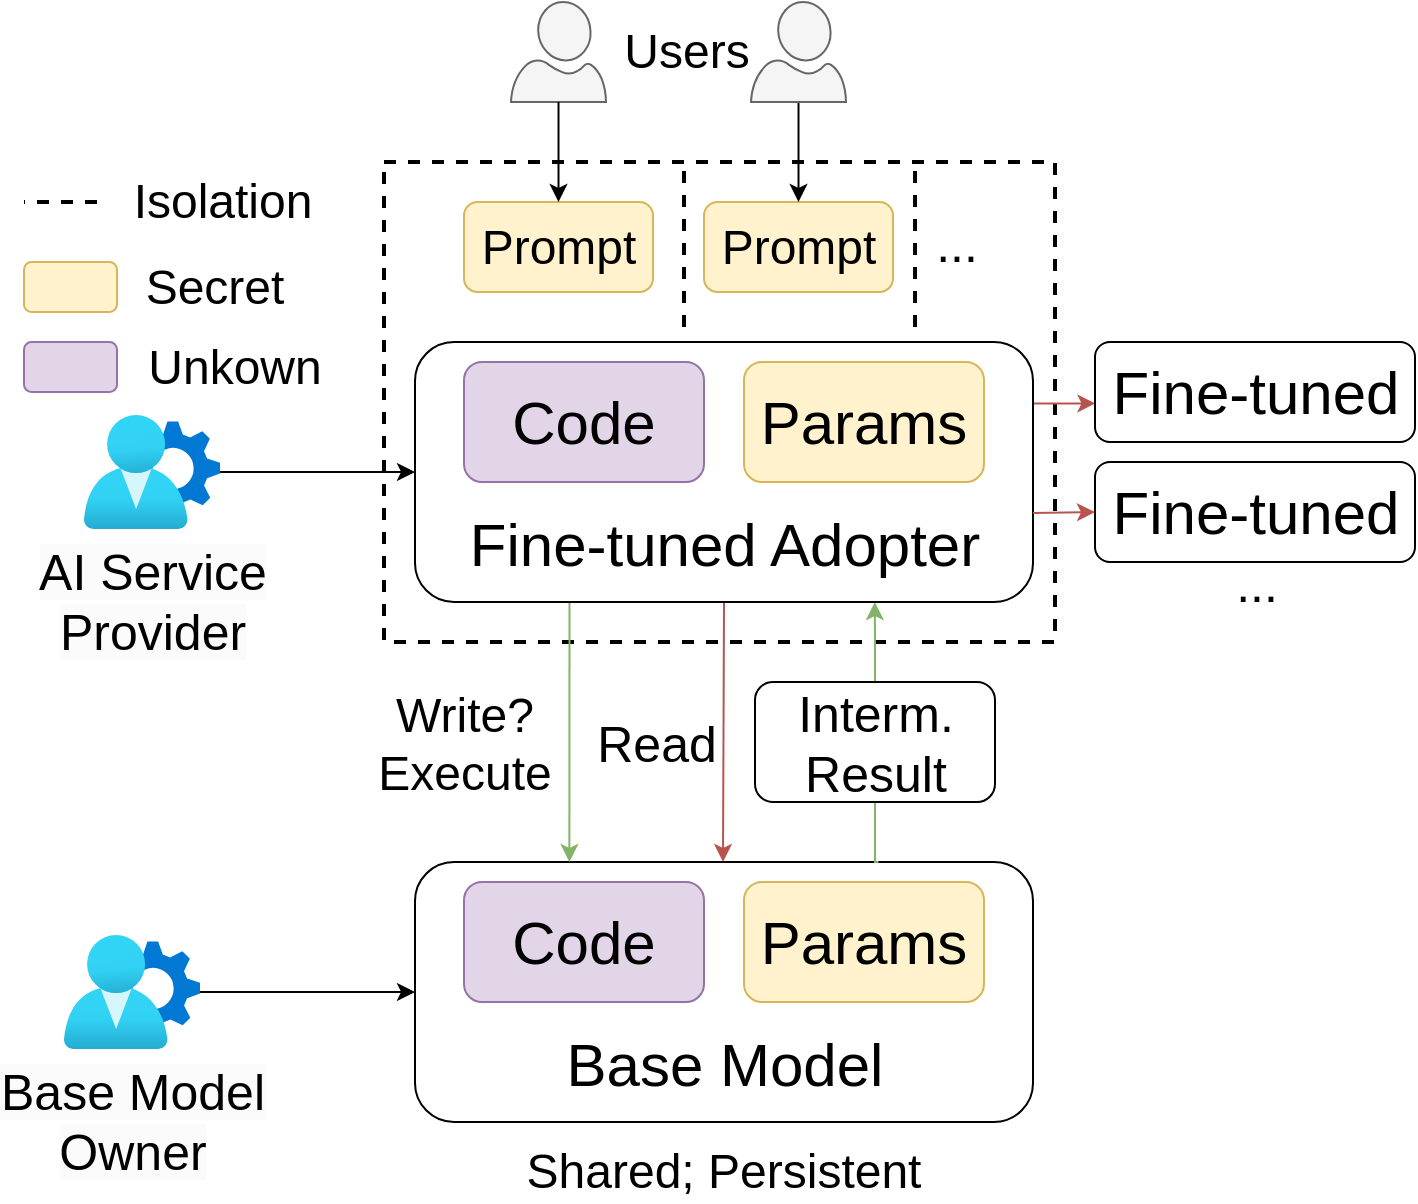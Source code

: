 <mxfile version="24.4.4" type="github">
  <diagram name="Page-1" id="tVlb1hCqaPR-rbHtqW7a">
    <mxGraphModel dx="1755" dy="1054" grid="1" gridSize="10" guides="1" tooltips="1" connect="1" arrows="1" fold="1" page="1" pageScale="1" pageWidth="827" pageHeight="1169" math="0" shadow="0">
      <root>
        <mxCell id="0" />
        <mxCell id="1" parent="0" />
        <mxCell id="DMK1qTnUyBnig59ltbHP-12" value="" style="rounded=0;whiteSpace=wrap;html=1;fillColor=none;dashed=1;strokeWidth=2;" vertex="1" parent="1">
          <mxGeometry x="250" y="570" width="335.5" height="240" as="geometry" />
        </mxCell>
        <mxCell id="DMK1qTnUyBnig59ltbHP-24" style="edgeStyle=orthogonalEdgeStyle;rounded=0;orthogonalLoop=1;jettySize=auto;html=1;entryX=0.744;entryY=1;entryDx=0;entryDy=0;exitX=0.5;exitY=0;exitDx=0;exitDy=0;entryPerimeter=0;fillColor=#d5e8d4;strokeColor=#82b366;" edge="1" parent="1" source="DMK1qTnUyBnig59ltbHP-28" target="DMK1qTnUyBnig59ltbHP-8">
          <mxGeometry relative="1" as="geometry">
            <Array as="points" />
          </mxGeometry>
        </mxCell>
        <mxCell id="DMK1qTnUyBnig59ltbHP-2" value="&lt;div&gt;&lt;font style=&quot;font-size: 30px;&quot;&gt;&lt;br&gt;&lt;/font&gt;&lt;/div&gt;&lt;font style=&quot;font-size: 30px;&quot;&gt;&lt;div&gt;&lt;font style=&quot;font-size: 30px;&quot;&gt;&lt;br&gt;&lt;/font&gt;&lt;/div&gt;Base Model&lt;/font&gt;" style="rounded=1;whiteSpace=wrap;html=1;fillColor=none;" vertex="1" parent="1">
          <mxGeometry x="265.5" y="920" width="309" height="130" as="geometry" />
        </mxCell>
        <mxCell id="DMK1qTnUyBnig59ltbHP-5" value="&lt;font style=&quot;font-size: 30px;&quot;&gt;Code&lt;/font&gt;" style="rounded=1;whiteSpace=wrap;html=1;fillColor=#e1d5e7;strokeColor=#9673a6;" vertex="1" parent="1">
          <mxGeometry x="290" y="930" width="120" height="60" as="geometry" />
        </mxCell>
        <mxCell id="DMK1qTnUyBnig59ltbHP-6" value="&lt;font style=&quot;font-size: 30px;&quot;&gt;Params&lt;/font&gt;" style="rounded=1;whiteSpace=wrap;html=1;fillColor=#fff2cc;strokeColor=#d6b656;" vertex="1" parent="1">
          <mxGeometry x="430" y="930" width="120" height="60" as="geometry" />
        </mxCell>
        <mxCell id="DMK1qTnUyBnig59ltbHP-7" value="&lt;font style=&quot;font-size: 24px;&quot;&gt;Shared; Persistent&lt;/font&gt;" style="text;html=1;align=center;verticalAlign=middle;whiteSpace=wrap;rounded=0;" vertex="1" parent="1">
          <mxGeometry x="275" y="1060" width="290" height="30" as="geometry" />
        </mxCell>
        <mxCell id="DMK1qTnUyBnig59ltbHP-14" style="edgeStyle=orthogonalEdgeStyle;rounded=0;orthogonalLoop=1;jettySize=auto;html=1;entryX=0.25;entryY=0;entryDx=0;entryDy=0;exitX=0.25;exitY=1;exitDx=0;exitDy=0;fontColor=none;noLabel=1;fillColor=#d5e8d4;strokeColor=#82b366;" edge="1" parent="1" source="DMK1qTnUyBnig59ltbHP-8" target="DMK1qTnUyBnig59ltbHP-2">
          <mxGeometry relative="1" as="geometry">
            <Array as="points">
              <mxPoint x="342.5" y="920" />
            </Array>
          </mxGeometry>
        </mxCell>
        <mxCell id="DMK1qTnUyBnig59ltbHP-15" value="&lt;font style=&quot;font-size: 24px;&quot;&gt;Write?&lt;/font&gt;&lt;div&gt;&lt;span style=&quot;font-size: 24px;&quot;&gt;Execute&lt;/span&gt;&lt;/div&gt;" style="edgeLabel;html=1;align=center;verticalAlign=middle;resizable=0;points=[];labelBackgroundColor=none;" vertex="1" connectable="0" parent="DMK1qTnUyBnig59ltbHP-14">
          <mxGeometry x="-0.239" y="3" relative="1" as="geometry">
            <mxPoint x="-56" y="21" as="offset" />
          </mxGeometry>
        </mxCell>
        <mxCell id="DMK1qTnUyBnig59ltbHP-18" style="edgeStyle=orthogonalEdgeStyle;rounded=0;orthogonalLoop=1;jettySize=auto;html=1;entryX=0.75;entryY=0;entryDx=0;entryDy=0;exitX=0.5;exitY=1;exitDx=0;exitDy=0;fillColor=#f8cecc;strokeColor=#b85450;" edge="1" parent="1" source="DMK1qTnUyBnig59ltbHP-8">
          <mxGeometry relative="1" as="geometry">
            <mxPoint x="419.5" y="770" as="sourcePoint" />
            <mxPoint x="419.5" y="920" as="targetPoint" />
          </mxGeometry>
        </mxCell>
        <mxCell id="DMK1qTnUyBnig59ltbHP-19" value="&lt;font style=&quot;font-size: 25px;&quot;&gt;Read&lt;/font&gt;" style="edgeLabel;html=1;align=center;verticalAlign=middle;resizable=0;points=[];labelBackgroundColor=none;" vertex="1" connectable="0" parent="DMK1qTnUyBnig59ltbHP-18">
          <mxGeometry x="-0.629" y="2" relative="1" as="geometry">
            <mxPoint x="-36" y="46" as="offset" />
          </mxGeometry>
        </mxCell>
        <mxCell id="DMK1qTnUyBnig59ltbHP-22" style="edgeStyle=orthogonalEdgeStyle;rounded=0;orthogonalLoop=1;jettySize=auto;html=1;entryX=0.001;entryY=0.614;entryDx=0;entryDy=0;entryPerimeter=0;fillColor=#f8cecc;strokeColor=#b85450;" edge="1" parent="1" source="DMK1qTnUyBnig59ltbHP-8" target="DMK1qTnUyBnig59ltbHP-20">
          <mxGeometry relative="1" as="geometry">
            <Array as="points">
              <mxPoint x="605.5" y="690" />
            </Array>
          </mxGeometry>
        </mxCell>
        <mxCell id="DMK1qTnUyBnig59ltbHP-8" value="&lt;div&gt;&lt;font style=&quot;font-size: 30px;&quot;&gt;&lt;br&gt;&lt;/font&gt;&lt;/div&gt;&lt;font style=&quot;font-size: 30px;&quot;&gt;&lt;div&gt;&lt;font style=&quot;font-size: 30px;&quot;&gt;&lt;br&gt;&lt;/font&gt;&lt;/div&gt;Fine-tuned Adopter&lt;/font&gt;" style="rounded=1;whiteSpace=wrap;html=1;fillColor=none;" vertex="1" parent="1">
          <mxGeometry x="265.5" y="660" width="309" height="130" as="geometry" />
        </mxCell>
        <mxCell id="DMK1qTnUyBnig59ltbHP-9" value="&lt;font style=&quot;font-size: 30px;&quot;&gt;Code&lt;/font&gt;" style="rounded=1;whiteSpace=wrap;html=1;fillColor=#e1d5e7;strokeColor=#9673a6;" vertex="1" parent="1">
          <mxGeometry x="290" y="670" width="120" height="60" as="geometry" />
        </mxCell>
        <mxCell id="DMK1qTnUyBnig59ltbHP-10" value="&lt;font style=&quot;font-size: 30px;&quot;&gt;Params&lt;/font&gt;" style="rounded=1;whiteSpace=wrap;html=1;fillColor=#fff2cc;strokeColor=#d6b656;" vertex="1" parent="1">
          <mxGeometry x="430" y="670" width="120" height="60" as="geometry" />
        </mxCell>
        <mxCell id="DMK1qTnUyBnig59ltbHP-13" value="&lt;font style=&quot;font-size: 25px;&quot;&gt;...&lt;/font&gt;" style="text;html=1;align=center;verticalAlign=middle;resizable=0;points=[];autosize=1;strokeColor=none;fillColor=none;fontSize=11;" vertex="1" parent="1">
          <mxGeometry x="665.5" y="760" width="40" height="40" as="geometry" />
        </mxCell>
        <mxCell id="DMK1qTnUyBnig59ltbHP-20" value="&lt;div&gt;&lt;span style=&quot;background-color: initial; font-size: 30px;&quot;&gt;Fine-tuned&lt;/span&gt;&lt;br&gt;&lt;/div&gt;" style="rounded=1;whiteSpace=wrap;html=1;fillColor=none;" vertex="1" parent="1">
          <mxGeometry x="605.5" y="660" width="160" height="50" as="geometry" />
        </mxCell>
        <mxCell id="DMK1qTnUyBnig59ltbHP-21" value="&lt;div&gt;&lt;span style=&quot;background-color: initial; font-size: 30px;&quot;&gt;Fine-tuned&lt;/span&gt;&lt;br&gt;&lt;/div&gt;" style="rounded=1;whiteSpace=wrap;html=1;fillColor=none;" vertex="1" parent="1">
          <mxGeometry x="605.5" y="720" width="160" height="50" as="geometry" />
        </mxCell>
        <mxCell id="DMK1qTnUyBnig59ltbHP-23" style="edgeStyle=orthogonalEdgeStyle;rounded=0;orthogonalLoop=1;jettySize=auto;html=1;entryX=0;entryY=0.5;entryDx=0;entryDy=0;fillColor=#f8cecc;strokeColor=#b85450;" edge="1" parent="1" target="DMK1qTnUyBnig59ltbHP-21">
          <mxGeometry relative="1" as="geometry">
            <mxPoint x="574.5" y="745.5" as="sourcePoint" />
            <mxPoint x="605.5" y="745.5" as="targetPoint" />
            <Array as="points">
              <mxPoint x="605.5" y="745" />
            </Array>
          </mxGeometry>
        </mxCell>
        <mxCell id="DMK1qTnUyBnig59ltbHP-29" value="" style="edgeStyle=orthogonalEdgeStyle;rounded=0;orthogonalLoop=1;jettySize=auto;html=1;entryX=0.5;entryY=1;entryDx=0;entryDy=0;exitX=0.75;exitY=0;exitDx=0;exitDy=0;fillColor=#d5e8d4;strokeColor=#82b366;endArrow=none;endFill=0;" edge="1" parent="1" source="DMK1qTnUyBnig59ltbHP-2" target="DMK1qTnUyBnig59ltbHP-28">
          <mxGeometry relative="1" as="geometry">
            <mxPoint x="497.5" y="920" as="sourcePoint" />
            <mxPoint x="495.5" y="790" as="targetPoint" />
            <Array as="points">
              <mxPoint x="495.5" y="920" />
            </Array>
          </mxGeometry>
        </mxCell>
        <mxCell id="DMK1qTnUyBnig59ltbHP-28" value="&lt;font style=&quot;font-size: 25px;&quot;&gt;Interm.&lt;br&gt;Result&lt;/font&gt;" style="rounded=1;whiteSpace=wrap;html=1;fillColor=none;" vertex="1" parent="1">
          <mxGeometry x="435.5" y="830" width="120" height="60" as="geometry" />
        </mxCell>
        <mxCell id="DMK1qTnUyBnig59ltbHP-30" value="&lt;font style=&quot;font-size: 24px;&quot;&gt;Prompt&lt;/font&gt;" style="rounded=1;whiteSpace=wrap;html=1;fillColor=#fff2cc;strokeColor=#d6b656;" vertex="1" parent="1">
          <mxGeometry x="290" y="590" width="94.5" height="45" as="geometry" />
        </mxCell>
        <mxCell id="DMK1qTnUyBnig59ltbHP-31" value="&lt;font style=&quot;font-size: 24px;&quot;&gt;Prompt&lt;/font&gt;" style="rounded=1;whiteSpace=wrap;html=1;fillColor=#fff2cc;strokeColor=#d6b656;" vertex="1" parent="1">
          <mxGeometry x="410" y="590" width="94.5" height="45" as="geometry" />
        </mxCell>
        <mxCell id="DMK1qTnUyBnig59ltbHP-33" value="&lt;font style=&quot;font-size: 25px;&quot;&gt;...&lt;/font&gt;" style="text;html=1;align=center;verticalAlign=middle;resizable=0;points=[];autosize=1;strokeColor=none;fillColor=none;fontSize=11;" vertex="1" parent="1">
          <mxGeometry x="515.5" y="590" width="40" height="40" as="geometry" />
        </mxCell>
        <mxCell id="DMK1qTnUyBnig59ltbHP-40" style="edgeStyle=orthogonalEdgeStyle;rounded=0;orthogonalLoop=1;jettySize=auto;html=1;" edge="1" parent="1" source="DMK1qTnUyBnig59ltbHP-36" target="DMK1qTnUyBnig59ltbHP-31">
          <mxGeometry relative="1" as="geometry" />
        </mxCell>
        <mxCell id="DMK1qTnUyBnig59ltbHP-36" value="" style="verticalLabelPosition=bottom;html=1;verticalAlign=top;align=center;strokeColor=#666666;fillColor=#f5f5f5;shape=mxgraph.azure.user;fontColor=#333333;" vertex="1" parent="1">
          <mxGeometry x="433.5" y="490" width="47.5" height="50" as="geometry" />
        </mxCell>
        <mxCell id="DMK1qTnUyBnig59ltbHP-38" value="" style="verticalLabelPosition=bottom;html=1;verticalAlign=top;align=center;strokeColor=#666666;fillColor=#f5f5f5;shape=mxgraph.azure.user;fontColor=#333333;" vertex="1" parent="1">
          <mxGeometry x="313.5" y="490" width="47.5" height="50" as="geometry" />
        </mxCell>
        <mxCell id="DMK1qTnUyBnig59ltbHP-39" style="edgeStyle=orthogonalEdgeStyle;rounded=0;orthogonalLoop=1;jettySize=auto;html=1;" edge="1" parent="1" source="DMK1qTnUyBnig59ltbHP-38" target="DMK1qTnUyBnig59ltbHP-30">
          <mxGeometry relative="1" as="geometry" />
        </mxCell>
        <mxCell id="DMK1qTnUyBnig59ltbHP-41" value="&lt;font style=&quot;font-size: 24px;&quot;&gt;Users&lt;/font&gt;" style="text;html=1;align=center;verticalAlign=middle;resizable=0;points=[];autosize=1;strokeColor=none;fillColor=none;" vertex="1" parent="1">
          <mxGeometry x="355.5" y="495" width="90" height="40" as="geometry" />
        </mxCell>
        <mxCell id="DMK1qTnUyBnig59ltbHP-43" style="edgeStyle=orthogonalEdgeStyle;rounded=0;orthogonalLoop=1;jettySize=auto;html=1;entryX=0;entryY=0.5;entryDx=0;entryDy=0;" edge="1" parent="1" source="DMK1qTnUyBnig59ltbHP-42" target="DMK1qTnUyBnig59ltbHP-8">
          <mxGeometry relative="1" as="geometry" />
        </mxCell>
        <mxCell id="DMK1qTnUyBnig59ltbHP-42" value="&lt;span style=&quot;font-size: 25px; background-color: rgb(251, 251, 251);&quot;&gt;AI Service&lt;/span&gt;&lt;br style=&quot;font-size: 25px; background-color: rgb(251, 251, 251);&quot;&gt;&lt;span style=&quot;font-size: 25px; background-color: rgb(251, 251, 251);&quot;&gt;Provider&lt;/span&gt;" style="image;aspect=fixed;html=1;points=[];align=center;fontSize=12;image=img/lib/azure2/identity/User_Settings.svg;" vertex="1" parent="1">
          <mxGeometry x="100" y="696.54" width="68" height="56.92" as="geometry" />
        </mxCell>
        <mxCell id="DMK1qTnUyBnig59ltbHP-46" style="edgeStyle=orthogonalEdgeStyle;rounded=0;orthogonalLoop=1;jettySize=auto;html=1;" edge="1" parent="1" source="DMK1qTnUyBnig59ltbHP-45" target="DMK1qTnUyBnig59ltbHP-2">
          <mxGeometry relative="1" as="geometry" />
        </mxCell>
        <mxCell id="DMK1qTnUyBnig59ltbHP-45" value="&lt;span style=&quot;font-size: 25px; background-color: rgb(251, 251, 251);&quot;&gt;Base Model&lt;br&gt;Owner&lt;/span&gt;" style="image;aspect=fixed;html=1;points=[];align=center;fontSize=12;image=img/lib/azure2/identity/User_Settings.svg;" vertex="1" parent="1">
          <mxGeometry x="90" y="956.54" width="68" height="56.92" as="geometry" />
        </mxCell>
        <mxCell id="DMK1qTnUyBnig59ltbHP-47" value="" style="endArrow=none;dashed=1;html=1;strokeWidth=2;rounded=0;" edge="1" parent="1">
          <mxGeometry width="50" height="50" relative="1" as="geometry">
            <mxPoint x="400" y="652.5" as="sourcePoint" />
            <mxPoint x="400" y="572.5" as="targetPoint" />
          </mxGeometry>
        </mxCell>
        <mxCell id="DMK1qTnUyBnig59ltbHP-48" value="" style="endArrow=none;dashed=1;html=1;strokeWidth=2;rounded=0;" edge="1" parent="1">
          <mxGeometry width="50" height="50" relative="1" as="geometry">
            <mxPoint x="515.5" y="652.5" as="sourcePoint" />
            <mxPoint x="515.5" y="572.5" as="targetPoint" />
          </mxGeometry>
        </mxCell>
        <mxCell id="DMK1qTnUyBnig59ltbHP-50" value="" style="endArrow=none;dashed=1;html=1;strokeWidth=2;rounded=0;" edge="1" parent="1">
          <mxGeometry width="50" height="50" relative="1" as="geometry">
            <mxPoint x="106.5" y="590" as="sourcePoint" />
            <mxPoint x="70" y="590" as="targetPoint" />
          </mxGeometry>
        </mxCell>
        <mxCell id="DMK1qTnUyBnig59ltbHP-52" value="&lt;font style=&quot;font-size: 24px;&quot;&gt;Isolation&lt;/font&gt;" style="edgeLabel;html=1;align=center;verticalAlign=middle;resizable=0;points=[];" vertex="1" connectable="0" parent="DMK1qTnUyBnig59ltbHP-50">
          <mxGeometry x="0.073" y="-3" relative="1" as="geometry">
            <mxPoint x="82" y="3" as="offset" />
          </mxGeometry>
        </mxCell>
        <mxCell id="DMK1qTnUyBnig59ltbHP-53" value="" style="rounded=1;whiteSpace=wrap;html=1;fillColor=#fff2cc;strokeColor=#d6b656;" vertex="1" parent="1">
          <mxGeometry x="70" y="620" width="46.5" height="25" as="geometry" />
        </mxCell>
        <mxCell id="DMK1qTnUyBnig59ltbHP-55" value="&lt;span style=&quot;font-size: 24px;&quot;&gt;Secret&lt;/span&gt;" style="text;html=1;align=center;verticalAlign=middle;resizable=0;points=[];autosize=1;strokeColor=none;fillColor=none;labelBackgroundColor=none;" vertex="1" parent="1">
          <mxGeometry x="120" y="612.5" width="90" height="40" as="geometry" />
        </mxCell>
        <mxCell id="DMK1qTnUyBnig59ltbHP-56" value="" style="rounded=1;whiteSpace=wrap;html=1;fillColor=#e1d5e7;strokeColor=#9673a6;" vertex="1" parent="1">
          <mxGeometry x="70" y="660" width="46.5" height="25" as="geometry" />
        </mxCell>
        <mxCell id="DMK1qTnUyBnig59ltbHP-57" value="&lt;span style=&quot;font-size: 24px;&quot;&gt;Unkown&lt;/span&gt;" style="text;html=1;align=center;verticalAlign=middle;resizable=0;points=[];autosize=1;strokeColor=none;fillColor=none;labelBackgroundColor=none;" vertex="1" parent="1">
          <mxGeometry x="120" y="652.5" width="110" height="40" as="geometry" />
        </mxCell>
      </root>
    </mxGraphModel>
  </diagram>
</mxfile>
